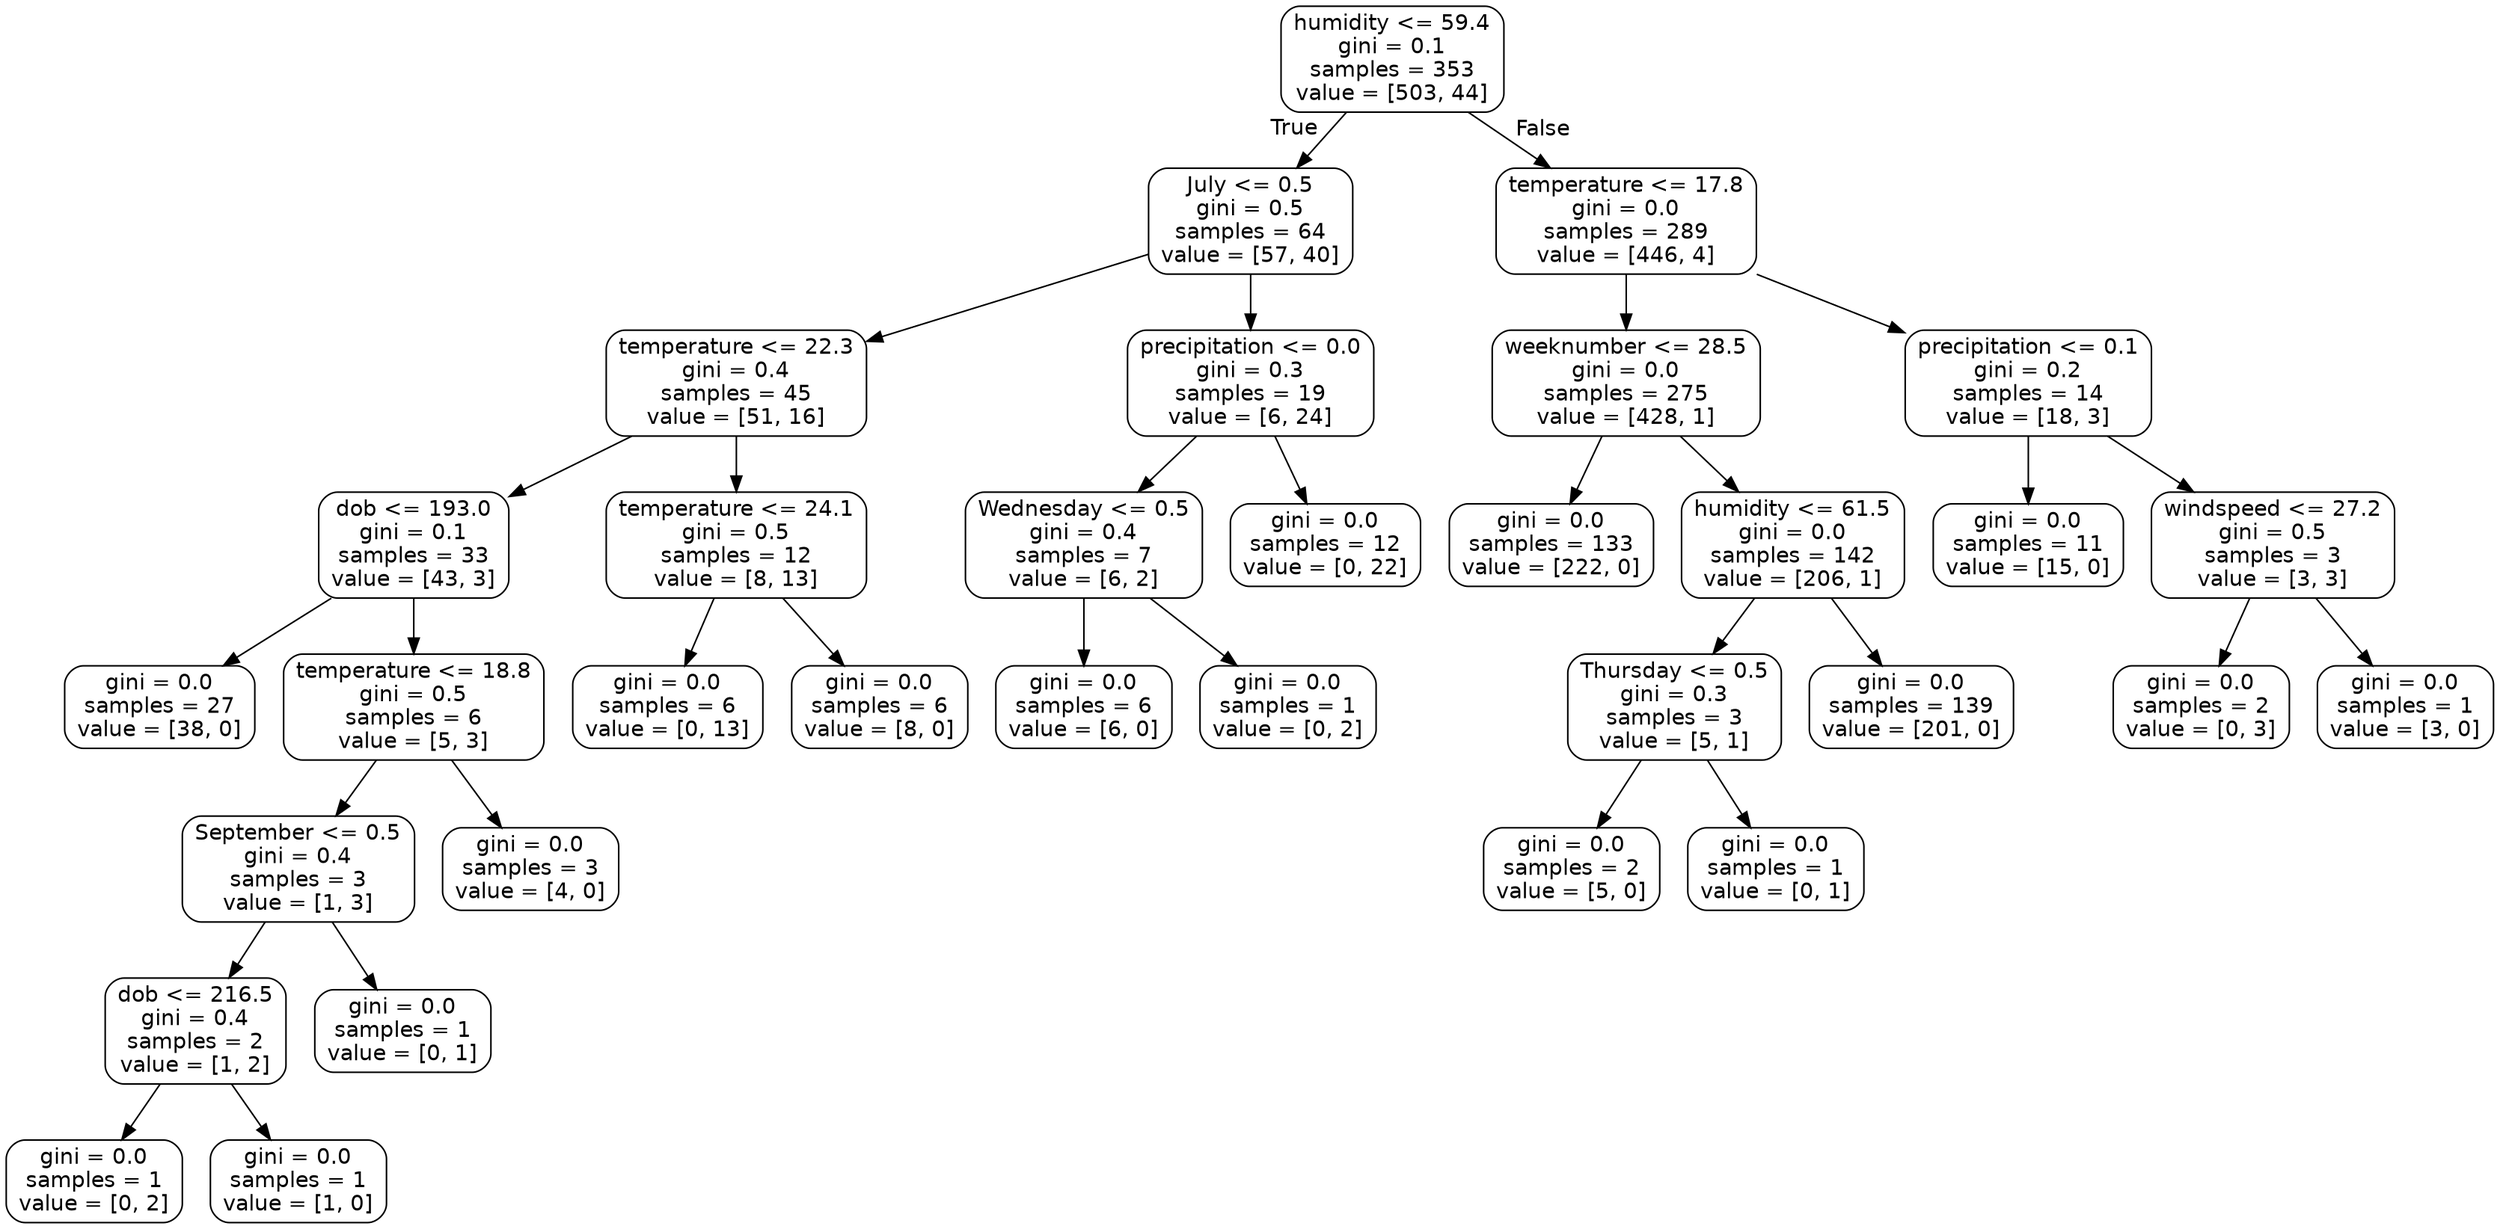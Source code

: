 digraph Tree {
node [shape=box, style="rounded", color="black", fontname="helvetica"] ;
edge [fontname="helvetica"] ;
0 [label="humidity <= 59.4\ngini = 0.1\nsamples = 353\nvalue = [503, 44]"] ;
1 [label="July <= 0.5\ngini = 0.5\nsamples = 64\nvalue = [57, 40]"] ;
0 -> 1 [labeldistance=2.5, labelangle=45, headlabel="True"] ;
2 [label="temperature <= 22.3\ngini = 0.4\nsamples = 45\nvalue = [51, 16]"] ;
1 -> 2 ;
3 [label="dob <= 193.0\ngini = 0.1\nsamples = 33\nvalue = [43, 3]"] ;
2 -> 3 ;
4 [label="gini = 0.0\nsamples = 27\nvalue = [38, 0]"] ;
3 -> 4 ;
5 [label="temperature <= 18.8\ngini = 0.5\nsamples = 6\nvalue = [5, 3]"] ;
3 -> 5 ;
6 [label="September <= 0.5\ngini = 0.4\nsamples = 3\nvalue = [1, 3]"] ;
5 -> 6 ;
7 [label="dob <= 216.5\ngini = 0.4\nsamples = 2\nvalue = [1, 2]"] ;
6 -> 7 ;
8 [label="gini = 0.0\nsamples = 1\nvalue = [0, 2]"] ;
7 -> 8 ;
9 [label="gini = 0.0\nsamples = 1\nvalue = [1, 0]"] ;
7 -> 9 ;
10 [label="gini = 0.0\nsamples = 1\nvalue = [0, 1]"] ;
6 -> 10 ;
11 [label="gini = 0.0\nsamples = 3\nvalue = [4, 0]"] ;
5 -> 11 ;
12 [label="temperature <= 24.1\ngini = 0.5\nsamples = 12\nvalue = [8, 13]"] ;
2 -> 12 ;
13 [label="gini = 0.0\nsamples = 6\nvalue = [0, 13]"] ;
12 -> 13 ;
14 [label="gini = 0.0\nsamples = 6\nvalue = [8, 0]"] ;
12 -> 14 ;
15 [label="precipitation <= 0.0\ngini = 0.3\nsamples = 19\nvalue = [6, 24]"] ;
1 -> 15 ;
16 [label="Wednesday <= 0.5\ngini = 0.4\nsamples = 7\nvalue = [6, 2]"] ;
15 -> 16 ;
17 [label="gini = 0.0\nsamples = 6\nvalue = [6, 0]"] ;
16 -> 17 ;
18 [label="gini = 0.0\nsamples = 1\nvalue = [0, 2]"] ;
16 -> 18 ;
19 [label="gini = 0.0\nsamples = 12\nvalue = [0, 22]"] ;
15 -> 19 ;
20 [label="temperature <= 17.8\ngini = 0.0\nsamples = 289\nvalue = [446, 4]"] ;
0 -> 20 [labeldistance=2.5, labelangle=-45, headlabel="False"] ;
21 [label="weeknumber <= 28.5\ngini = 0.0\nsamples = 275\nvalue = [428, 1]"] ;
20 -> 21 ;
22 [label="gini = 0.0\nsamples = 133\nvalue = [222, 0]"] ;
21 -> 22 ;
23 [label="humidity <= 61.5\ngini = 0.0\nsamples = 142\nvalue = [206, 1]"] ;
21 -> 23 ;
24 [label="Thursday <= 0.5\ngini = 0.3\nsamples = 3\nvalue = [5, 1]"] ;
23 -> 24 ;
25 [label="gini = 0.0\nsamples = 2\nvalue = [5, 0]"] ;
24 -> 25 ;
26 [label="gini = 0.0\nsamples = 1\nvalue = [0, 1]"] ;
24 -> 26 ;
27 [label="gini = 0.0\nsamples = 139\nvalue = [201, 0]"] ;
23 -> 27 ;
28 [label="precipitation <= 0.1\ngini = 0.2\nsamples = 14\nvalue = [18, 3]"] ;
20 -> 28 ;
29 [label="gini = 0.0\nsamples = 11\nvalue = [15, 0]"] ;
28 -> 29 ;
30 [label="windspeed <= 27.2\ngini = 0.5\nsamples = 3\nvalue = [3, 3]"] ;
28 -> 30 ;
31 [label="gini = 0.0\nsamples = 2\nvalue = [0, 3]"] ;
30 -> 31 ;
32 [label="gini = 0.0\nsamples = 1\nvalue = [3, 0]"] ;
30 -> 32 ;
}